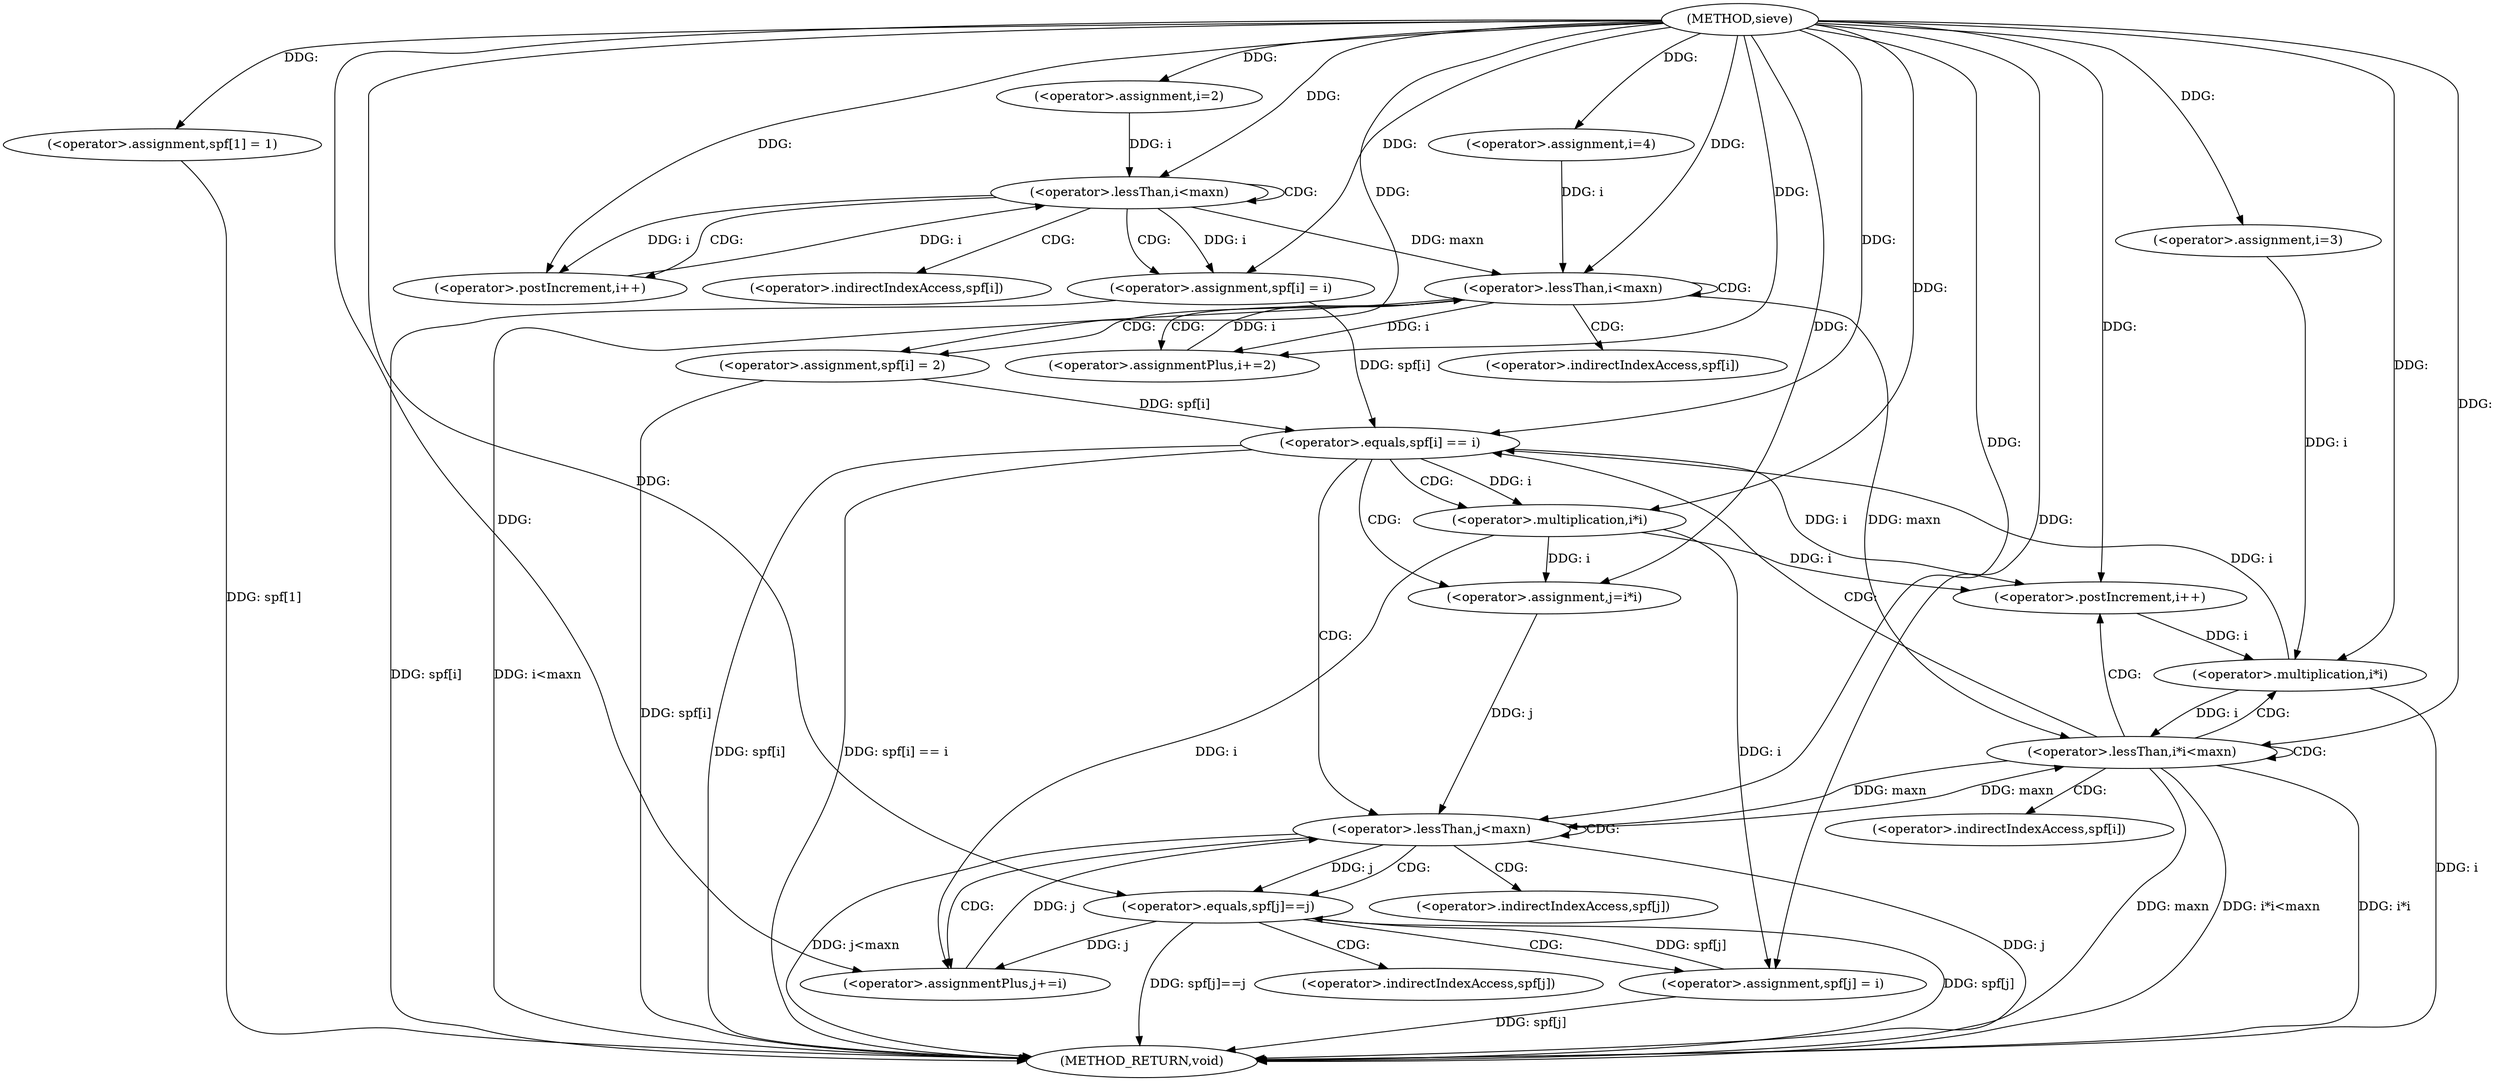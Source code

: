 digraph "sieve" {  
"1000294" [label = "(METHOD,sieve)" ]
"1000376" [label = "(METHOD_RETURN,void)" ]
"1000296" [label = "(<operator>.assignment,spf[1] = 1)" ]
"1000303" [label = "(<operator>.assignment,i=2)" ]
"1000306" [label = "(<operator>.lessThan,i<maxn)" ]
"1000309" [label = "(<operator>.postIncrement,i++)" ]
"1000311" [label = "(<operator>.assignment,spf[i] = i)" ]
"1000318" [label = "(<operator>.assignment,i=4)" ]
"1000321" [label = "(<operator>.lessThan,i<maxn)" ]
"1000324" [label = "(<operator>.assignmentPlus,i+=2)" ]
"1000327" [label = "(<operator>.assignment,spf[i] = 2)" ]
"1000334" [label = "(<operator>.assignment,i=3)" ]
"1000337" [label = "(<operator>.lessThan,i*i<maxn)" ]
"1000342" [label = "(<operator>.postIncrement,i++)" ]
"1000338" [label = "(<operator>.multiplication,i*i)" ]
"1000346" [label = "(<operator>.equals,spf[i] == i)" ]
"1000354" [label = "(<operator>.assignment,j=i*i)" ]
"1000359" [label = "(<operator>.lessThan,j<maxn)" ]
"1000362" [label = "(<operator>.assignmentPlus,j+=i)" ]
"1000366" [label = "(<operator>.equals,spf[j]==j)" ]
"1000371" [label = "(<operator>.assignment,spf[j] = i)" ]
"1000356" [label = "(<operator>.multiplication,i*i)" ]
"1000312" [label = "(<operator>.indirectIndexAccess,spf[i])" ]
"1000328" [label = "(<operator>.indirectIndexAccess,spf[i])" ]
"1000347" [label = "(<operator>.indirectIndexAccess,spf[i])" ]
"1000367" [label = "(<operator>.indirectIndexAccess,spf[j])" ]
"1000372" [label = "(<operator>.indirectIndexAccess,spf[j])" ]
  "1000296" -> "1000376"  [ label = "DDG: spf[1]"] 
  "1000321" -> "1000376"  [ label = "DDG: i<maxn"] 
  "1000338" -> "1000376"  [ label = "DDG: i"] 
  "1000337" -> "1000376"  [ label = "DDG: i*i"] 
  "1000337" -> "1000376"  [ label = "DDG: maxn"] 
  "1000337" -> "1000376"  [ label = "DDG: i*i<maxn"] 
  "1000346" -> "1000376"  [ label = "DDG: spf[i]"] 
  "1000346" -> "1000376"  [ label = "DDG: spf[i] == i"] 
  "1000359" -> "1000376"  [ label = "DDG: j"] 
  "1000359" -> "1000376"  [ label = "DDG: j<maxn"] 
  "1000366" -> "1000376"  [ label = "DDG: spf[j]"] 
  "1000366" -> "1000376"  [ label = "DDG: spf[j]==j"] 
  "1000371" -> "1000376"  [ label = "DDG: spf[j]"] 
  "1000327" -> "1000376"  [ label = "DDG: spf[i]"] 
  "1000311" -> "1000376"  [ label = "DDG: spf[i]"] 
  "1000294" -> "1000296"  [ label = "DDG: "] 
  "1000294" -> "1000303"  [ label = "DDG: "] 
  "1000306" -> "1000311"  [ label = "DDG: i"] 
  "1000294" -> "1000311"  [ label = "DDG: "] 
  "1000294" -> "1000318"  [ label = "DDG: "] 
  "1000294" -> "1000324"  [ label = "DDG: "] 
  "1000294" -> "1000327"  [ label = "DDG: "] 
  "1000294" -> "1000334"  [ label = "DDG: "] 
  "1000303" -> "1000306"  [ label = "DDG: i"] 
  "1000309" -> "1000306"  [ label = "DDG: i"] 
  "1000294" -> "1000306"  [ label = "DDG: "] 
  "1000294" -> "1000309"  [ label = "DDG: "] 
  "1000306" -> "1000309"  [ label = "DDG: i"] 
  "1000318" -> "1000321"  [ label = "DDG: i"] 
  "1000324" -> "1000321"  [ label = "DDG: i"] 
  "1000294" -> "1000321"  [ label = "DDG: "] 
  "1000306" -> "1000321"  [ label = "DDG: maxn"] 
  "1000321" -> "1000324"  [ label = "DDG: i"] 
  "1000338" -> "1000337"  [ label = "DDG: i"] 
  "1000321" -> "1000337"  [ label = "DDG: maxn"] 
  "1000359" -> "1000337"  [ label = "DDG: maxn"] 
  "1000294" -> "1000337"  [ label = "DDG: "] 
  "1000346" -> "1000342"  [ label = "DDG: i"] 
  "1000356" -> "1000342"  [ label = "DDG: i"] 
  "1000294" -> "1000342"  [ label = "DDG: "] 
  "1000334" -> "1000338"  [ label = "DDG: i"] 
  "1000342" -> "1000338"  [ label = "DDG: i"] 
  "1000294" -> "1000338"  [ label = "DDG: "] 
  "1000327" -> "1000346"  [ label = "DDG: spf[i]"] 
  "1000311" -> "1000346"  [ label = "DDG: spf[i]"] 
  "1000338" -> "1000346"  [ label = "DDG: i"] 
  "1000294" -> "1000346"  [ label = "DDG: "] 
  "1000356" -> "1000354"  [ label = "DDG: i"] 
  "1000356" -> "1000362"  [ label = "DDG: i"] 
  "1000294" -> "1000362"  [ label = "DDG: "] 
  "1000294" -> "1000354"  [ label = "DDG: "] 
  "1000354" -> "1000359"  [ label = "DDG: j"] 
  "1000362" -> "1000359"  [ label = "DDG: j"] 
  "1000294" -> "1000359"  [ label = "DDG: "] 
  "1000337" -> "1000359"  [ label = "DDG: maxn"] 
  "1000366" -> "1000362"  [ label = "DDG: j"] 
  "1000356" -> "1000371"  [ label = "DDG: i"] 
  "1000294" -> "1000371"  [ label = "DDG: "] 
  "1000346" -> "1000356"  [ label = "DDG: i"] 
  "1000294" -> "1000356"  [ label = "DDG: "] 
  "1000371" -> "1000366"  [ label = "DDG: spf[j]"] 
  "1000359" -> "1000366"  [ label = "DDG: j"] 
  "1000294" -> "1000366"  [ label = "DDG: "] 
  "1000306" -> "1000312"  [ label = "CDG: "] 
  "1000306" -> "1000306"  [ label = "CDG: "] 
  "1000306" -> "1000309"  [ label = "CDG: "] 
  "1000306" -> "1000311"  [ label = "CDG: "] 
  "1000321" -> "1000324"  [ label = "CDG: "] 
  "1000321" -> "1000321"  [ label = "CDG: "] 
  "1000321" -> "1000328"  [ label = "CDG: "] 
  "1000321" -> "1000327"  [ label = "CDG: "] 
  "1000337" -> "1000342"  [ label = "CDG: "] 
  "1000337" -> "1000337"  [ label = "CDG: "] 
  "1000337" -> "1000338"  [ label = "CDG: "] 
  "1000337" -> "1000346"  [ label = "CDG: "] 
  "1000337" -> "1000347"  [ label = "CDG: "] 
  "1000346" -> "1000359"  [ label = "CDG: "] 
  "1000346" -> "1000354"  [ label = "CDG: "] 
  "1000346" -> "1000356"  [ label = "CDG: "] 
  "1000359" -> "1000367"  [ label = "CDG: "] 
  "1000359" -> "1000362"  [ label = "CDG: "] 
  "1000359" -> "1000359"  [ label = "CDG: "] 
  "1000359" -> "1000366"  [ label = "CDG: "] 
  "1000366" -> "1000371"  [ label = "CDG: "] 
  "1000366" -> "1000372"  [ label = "CDG: "] 
}
